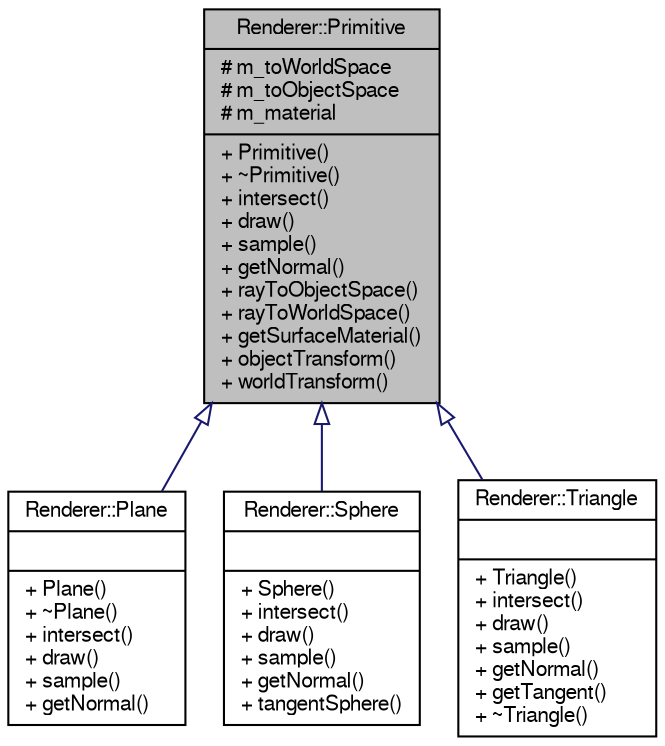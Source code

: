 digraph "Renderer::Primitive"
{
  edge [fontname="FreeSans",fontsize="10",labelfontname="FreeSans",labelfontsize="10"];
  node [fontname="FreeSans",fontsize="10",shape=record];
  Node1 [label="{Renderer::Primitive\n|# m_toWorldSpace\l# m_toObjectSpace\l# m_material\l|+ Primitive()\l+ ~Primitive()\l+ intersect()\l+ draw()\l+ sample()\l+ getNormal()\l+ rayToObjectSpace()\l+ rayToWorldSpace()\l+ getSurfaceMaterial()\l+ objectTransform()\l+ worldTransform()\l}",height=0.2,width=0.4,color="black", fillcolor="grey75", style="filled", fontcolor="black"];
  Node1 -> Node2 [dir="back",color="midnightblue",fontsize="10",style="solid",arrowtail="onormal",fontname="FreeSans"];
  Node2 [label="{Renderer::Plane\n||+ Plane()\l+ ~Plane()\l+ intersect()\l+ draw()\l+ sample()\l+ getNormal()\l}",height=0.2,width=0.4,color="black", fillcolor="white", style="filled",URL="$classRenderer_1_1Plane.html"];
  Node1 -> Node3 [dir="back",color="midnightblue",fontsize="10",style="solid",arrowtail="onormal",fontname="FreeSans"];
  Node3 [label="{Renderer::Sphere\n||+ Sphere()\l+ intersect()\l+ draw()\l+ sample()\l+ getNormal()\l+ tangentSphere()\l}",height=0.2,width=0.4,color="black", fillcolor="white", style="filled",URL="$classRenderer_1_1Sphere.html"];
  Node1 -> Node4 [dir="back",color="midnightblue",fontsize="10",style="solid",arrowtail="onormal",fontname="FreeSans"];
  Node4 [label="{Renderer::Triangle\n||+ Triangle()\l+ intersect()\l+ draw()\l+ sample()\l+ getNormal()\l+ getTangent()\l+ ~Triangle()\l}",height=0.2,width=0.4,color="black", fillcolor="white", style="filled",URL="$classRenderer_1_1Triangle.html"];
}

